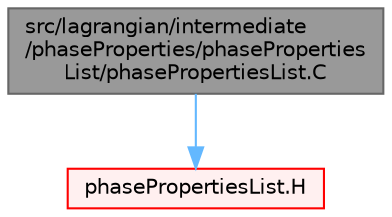 digraph "src/lagrangian/intermediate/phaseProperties/phasePropertiesList/phasePropertiesList.C"
{
 // LATEX_PDF_SIZE
  bgcolor="transparent";
  edge [fontname=Helvetica,fontsize=10,labelfontname=Helvetica,labelfontsize=10];
  node [fontname=Helvetica,fontsize=10,shape=box,height=0.2,width=0.4];
  Node1 [id="Node000001",label="src/lagrangian/intermediate\l/phaseProperties/phaseProperties\lList/phasePropertiesList.C",height=0.2,width=0.4,color="gray40", fillcolor="grey60", style="filled", fontcolor="black",tooltip=" "];
  Node1 -> Node2 [id="edge1_Node000001_Node000002",color="steelblue1",style="solid",tooltip=" "];
  Node2 [id="Node000002",label="phasePropertiesList.H",height=0.2,width=0.4,color="red", fillcolor="#FFF0F0", style="filled",URL="$phasePropertiesList_8H.html",tooltip=" "];
}
